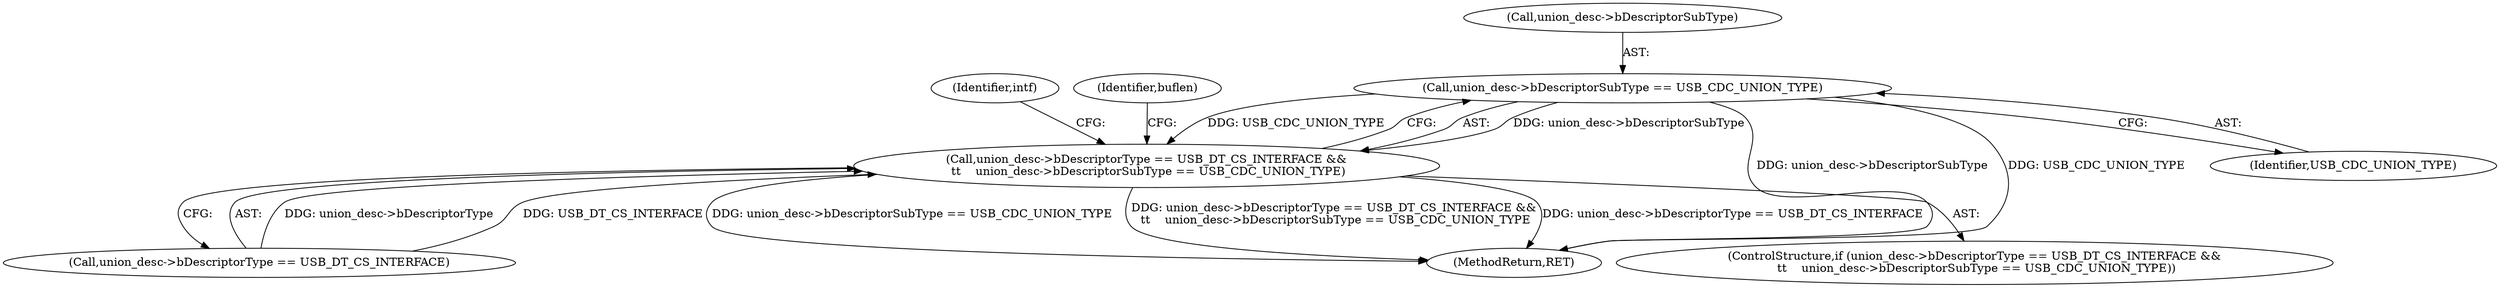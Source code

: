 digraph "0_linux_ea04efee7635c9120d015dcdeeeb6988130cb67a@pointer" {
"1000178" [label="(Call,union_desc->bDescriptorSubType == USB_CDC_UNION_TYPE)"];
"1000172" [label="(Call,union_desc->bDescriptorType == USB_DT_CS_INTERFACE &&\n \t\t    union_desc->bDescriptorSubType == USB_CDC_UNION_TYPE)"];
"1000173" [label="(Call,union_desc->bDescriptorType == USB_DT_CS_INTERFACE)"];
"1000232" [label="(MethodReturn,RET)"];
"1000182" [label="(Identifier,USB_CDC_UNION_TYPE)"];
"1000172" [label="(Call,union_desc->bDescriptorType == USB_DT_CS_INTERFACE &&\n \t\t    union_desc->bDescriptorSubType == USB_CDC_UNION_TYPE)"];
"1000179" [label="(Call,union_desc->bDescriptorSubType)"];
"1000187" [label="(Identifier,intf)"];
"1000171" [label="(ControlStructure,if (union_desc->bDescriptorType == USB_DT_CS_INTERFACE &&\n \t\t    union_desc->bDescriptorSubType == USB_CDC_UNION_TYPE))"];
"1000215" [label="(Identifier,buflen)"];
"1000178" [label="(Call,union_desc->bDescriptorSubType == USB_CDC_UNION_TYPE)"];
"1000178" -> "1000172"  [label="AST: "];
"1000178" -> "1000182"  [label="CFG: "];
"1000179" -> "1000178"  [label="AST: "];
"1000182" -> "1000178"  [label="AST: "];
"1000172" -> "1000178"  [label="CFG: "];
"1000178" -> "1000232"  [label="DDG: USB_CDC_UNION_TYPE"];
"1000178" -> "1000232"  [label="DDG: union_desc->bDescriptorSubType"];
"1000178" -> "1000172"  [label="DDG: union_desc->bDescriptorSubType"];
"1000178" -> "1000172"  [label="DDG: USB_CDC_UNION_TYPE"];
"1000172" -> "1000171"  [label="AST: "];
"1000172" -> "1000173"  [label="CFG: "];
"1000173" -> "1000172"  [label="AST: "];
"1000187" -> "1000172"  [label="CFG: "];
"1000215" -> "1000172"  [label="CFG: "];
"1000172" -> "1000232"  [label="DDG: union_desc->bDescriptorSubType == USB_CDC_UNION_TYPE"];
"1000172" -> "1000232"  [label="DDG: union_desc->bDescriptorType == USB_DT_CS_INTERFACE &&\n \t\t    union_desc->bDescriptorSubType == USB_CDC_UNION_TYPE"];
"1000172" -> "1000232"  [label="DDG: union_desc->bDescriptorType == USB_DT_CS_INTERFACE"];
"1000173" -> "1000172"  [label="DDG: union_desc->bDescriptorType"];
"1000173" -> "1000172"  [label="DDG: USB_DT_CS_INTERFACE"];
}
